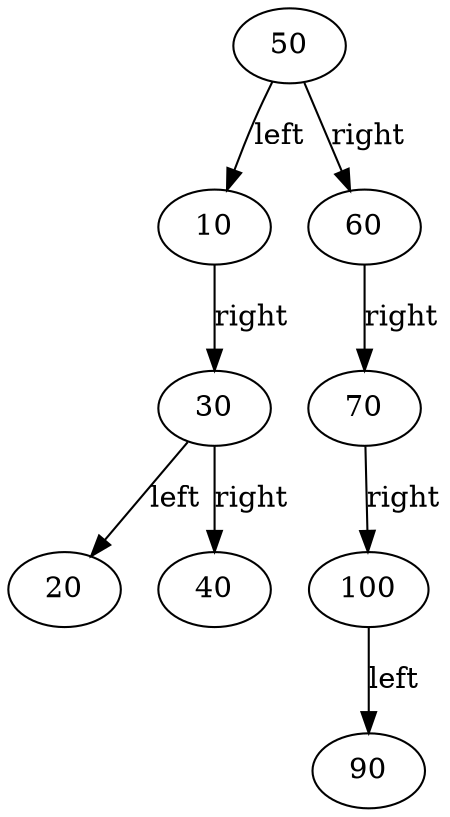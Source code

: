 digraph ArvoreBin {
  50;
  50 -> 10 [label="left"];
  10;
  10 -> 30 [label="right"];
  30;
  30 -> 20 [label="left"];
  20;
  30 -> 40 [label="right"];
  40;
  50 -> 60 [label="right"];
  60;
  60 -> 70 [label="right"];
  70;
  70 -> 100 [label="right"];
  100;
  100 -> 90 [label="left"];
  90;
}

